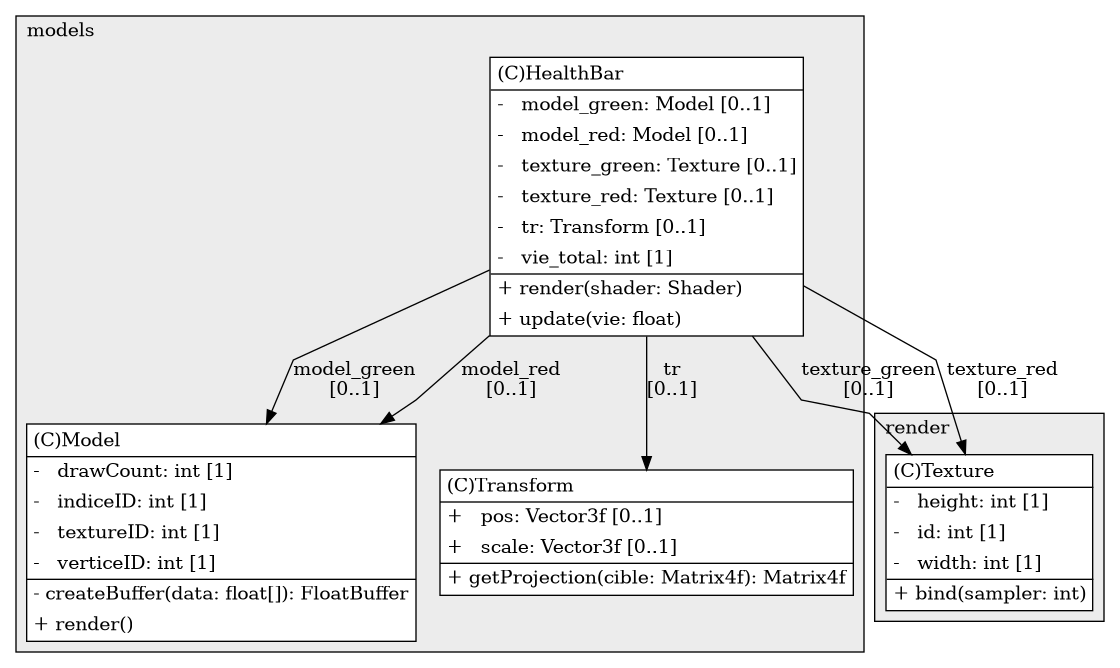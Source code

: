 @startuml

/' diagram meta data start
config=StructureConfiguration;
{
  "projectClassification": {
    "searchMode": "OpenProject", // OpenProject, AllProjects
    "includedProjects": "",
    "pathEndKeywords": "*.impl",
    "isClientPath": "",
    "isClientName": "",
    "isTestPath": "",
    "isTestName": "",
    "isMappingPath": "",
    "isMappingName": "",
    "isDataAccessPath": "",
    "isDataAccessName": "",
    "isDataStructurePath": "",
    "isDataStructureName": "",
    "isInterfaceStructuresPath": "",
    "isInterfaceStructuresName": "",
    "isEntryPointPath": "",
    "isEntryPointName": ""
  },
  "graphRestriction": {
    "classPackageExcludeFilter": "",
    "classPackageIncludeFilter": "",
    "classNameExcludeFilter": "",
    "classNameIncludeFilter": "",
    "methodNameExcludeFilter": "",
    "methodNameIncludeFilter": "",
    "removeByInheritance": "", // inheritance/annotation based filtering is done in a second step
    "removeByAnnotation": "",
    "removeByClassPackage": "", // cleanup the graph after inheritance/annotation based filtering is done
    "removeByClassName": "",
    "cutMappings": false,
    "cutEnum": true,
    "cutTests": true,
    "cutClient": true,
    "cutDataAccess": false,
    "cutInterfaceStructures": false,
    "cutDataStructures": false,
    "cutGetterAndSetter": true,
    "cutConstructors": true
  },
  "graphTraversal": {
    "forwardDepth": 6,
    "backwardDepth": 6,
    "classPackageExcludeFilter": "",
    "classPackageIncludeFilter": "",
    "classNameExcludeFilter": "",
    "classNameIncludeFilter": "",
    "methodNameExcludeFilter": "",
    "methodNameIncludeFilter": "",
    "hideMappings": false,
    "hideDataStructures": false,
    "hidePrivateMethods": true,
    "hideInterfaceCalls": true, // indirection: implementation -> interface (is hidden) -> implementation
    "onlyShowApplicationEntryPoints": false // root node is included
  },
  "details": {
    "aggregation": "GroupByClass", // ByClass, GroupByClass, None
    "showClassGenericTypes": true,
    "showMethods": true,
    "showMethodParameterNames": true,
    "showMethodParameterTypes": true,
    "showMethodReturnType": true,
    "showPackageLevels": 2,
    "showDetailedClassStructure": true
  },
  "rootClass": "models.HealthBar"
}
diagram meta data end '/



digraph g {
    rankdir="TB"
    splines=polyline
    

'nodes 
subgraph cluster_1068799382 { 
   	label=models
	labeljust=l
	fillcolor="#ececec"
	style=filled
   
   HealthBar1068799382[
	label=<<TABLE BORDER="1" CELLBORDER="0" CELLPADDING="4" CELLSPACING="0">
<TR><TD ALIGN="LEFT" >(C)HealthBar</TD></TR>
<HR/>
<TR><TD ALIGN="LEFT" >-   model_green: Model [0..1]</TD></TR>
<TR><TD ALIGN="LEFT" >-   model_red: Model [0..1]</TD></TR>
<TR><TD ALIGN="LEFT" >-   texture_green: Texture [0..1]</TD></TR>
<TR><TD ALIGN="LEFT" >-   texture_red: Texture [0..1]</TD></TR>
<TR><TD ALIGN="LEFT" >-   tr: Transform [0..1]</TD></TR>
<TR><TD ALIGN="LEFT" >-   vie_total: int [1]</TD></TR>
<HR/>
<TR><TD ALIGN="LEFT" >+ render(shader: Shader)</TD></TR>
<TR><TD ALIGN="LEFT" >+ update(vie: float)</TD></TR>
</TABLE>>
	style=filled
	margin=0
	shape=plaintext
	fillcolor="#FFFFFF"
];

Model1068799382[
	label=<<TABLE BORDER="1" CELLBORDER="0" CELLPADDING="4" CELLSPACING="0">
<TR><TD ALIGN="LEFT" >(C)Model</TD></TR>
<HR/>
<TR><TD ALIGN="LEFT" >-   drawCount: int [1]</TD></TR>
<TR><TD ALIGN="LEFT" >-   indiceID: int [1]</TD></TR>
<TR><TD ALIGN="LEFT" >-   textureID: int [1]</TD></TR>
<TR><TD ALIGN="LEFT" >-   verticeID: int [1]</TD></TR>
<HR/>
<TR><TD ALIGN="LEFT" >- createBuffer(data: float[]): FloatBuffer</TD></TR>
<TR><TD ALIGN="LEFT" >+ render()</TD></TR>
</TABLE>>
	style=filled
	margin=0
	shape=plaintext
	fillcolor="#FFFFFF"
];

Transform1068799382[
	label=<<TABLE BORDER="1" CELLBORDER="0" CELLPADDING="4" CELLSPACING="0">
<TR><TD ALIGN="LEFT" >(C)Transform</TD></TR>
<HR/>
<TR><TD ALIGN="LEFT" >+   pos: Vector3f [0..1]</TD></TR>
<TR><TD ALIGN="LEFT" >+   scale: Vector3f [0..1]</TD></TR>
<HR/>
<TR><TD ALIGN="LEFT" >+ getProjection(cible: Matrix4f): Matrix4f</TD></TR>
</TABLE>>
	style=filled
	margin=0
	shape=plaintext
	fillcolor="#FFFFFF"
];
} 

subgraph cluster_934592106 { 
   	label=render
	labeljust=l
	fillcolor="#ececec"
	style=filled
   
   Texture934592106[
	label=<<TABLE BORDER="1" CELLBORDER="0" CELLPADDING="4" CELLSPACING="0">
<TR><TD ALIGN="LEFT" >(C)Texture</TD></TR>
<HR/>
<TR><TD ALIGN="LEFT" >-   height: int [1]</TD></TR>
<TR><TD ALIGN="LEFT" >-   id: int [1]</TD></TR>
<TR><TD ALIGN="LEFT" >-   width: int [1]</TD></TR>
<HR/>
<TR><TD ALIGN="LEFT" >+ bind(sampler: int)</TD></TR>
</TABLE>>
	style=filled
	margin=0
	shape=plaintext
	fillcolor="#FFFFFF"
];
} 

'edges    
HealthBar1068799382 -> Model1068799382[label="model_green
[0..1]"];
HealthBar1068799382 -> Model1068799382[label="model_red
[0..1]"];
HealthBar1068799382 -> Texture934592106[label="texture_green
[0..1]"];
HealthBar1068799382 -> Texture934592106[label="texture_red
[0..1]"];
HealthBar1068799382 -> Transform1068799382[label="tr
[0..1]"];
    
}
@enduml
